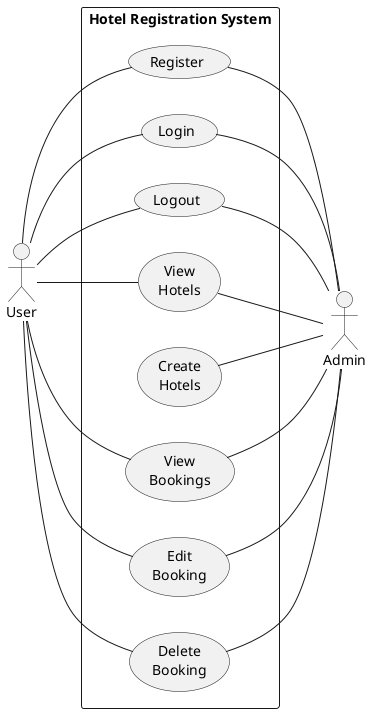 @startuml Hotel Registration System Use Case Diagram
left to right direction

actor "User" as user
rectangle "Hotel Registration System" as HotelRegistrationSystem {    
    usecase "Register" as register
    usecase "Login" as login
    usecase "Logout" as logout
    usecase "View\nHotels" as viewHotels
    usecase "Create\nHotels" as createHotel
    usecase "View\nBookings" as viewHBookings
    usecase "Edit\nBooking" as editBooking
    usecase "Delete\nBooking" as deleteBooking
}

actor "Admin" as admin


user -- register
user -- login
user -- logout

user -- viewHotels
user -- viewHBookings
user -- editBooking
user -- deleteBooking
' =====================

register -- admin
login -- admin
logout -- admin

viewHotels -- admin
createHotel -- admin
viewHBookings -- admin
editBooking -- admin
deleteBooking -- admin

@enduml